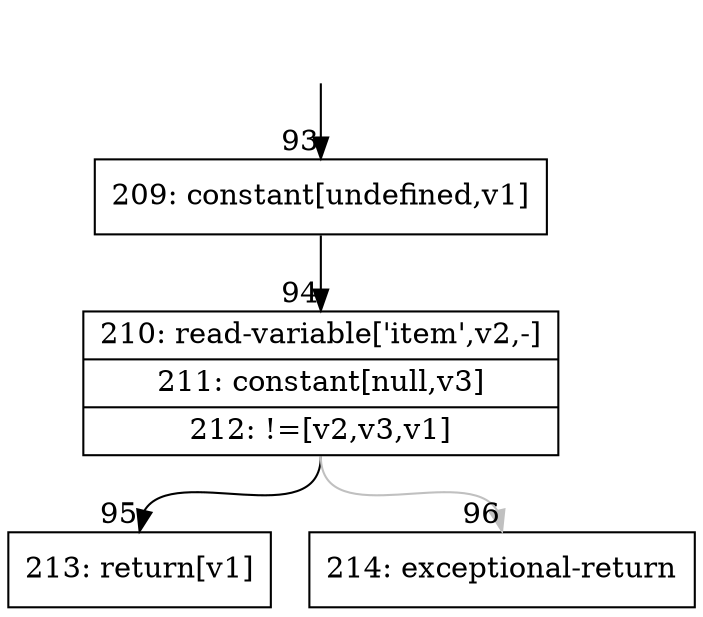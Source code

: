 digraph {
rankdir="TD"
BB_entry12[shape=none,label=""];
BB_entry12 -> BB93 [tailport=s, headport=n, headlabel="    93"]
BB93 [shape=record label="{209: constant[undefined,v1]}" ] 
BB93 -> BB94 [tailport=s, headport=n, headlabel="      94"]
BB94 [shape=record label="{210: read-variable['item',v2,-]|211: constant[null,v3]|212: !=[v2,v3,v1]}" ] 
BB94 -> BB95 [tailport=s, headport=n, headlabel="      95"]
BB94 -> BB96 [tailport=s, headport=n, color=gray, headlabel="      96"]
BB95 [shape=record label="{213: return[v1]}" ] 
BB96 [shape=record label="{214: exceptional-return}" ] 
//#$~ 77
}

